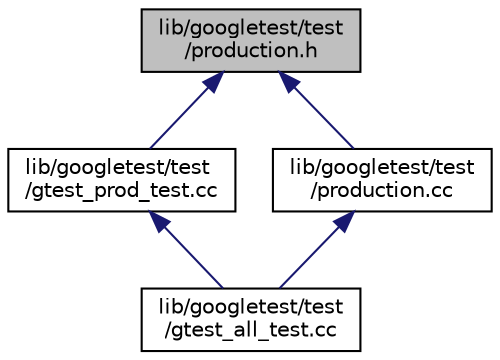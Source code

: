 digraph "lib/googletest/test/production.h"
{
 // INTERACTIVE_SVG=YES
 // LATEX_PDF_SIZE
  bgcolor="transparent";
  edge [fontname="Helvetica",fontsize="10",labelfontname="Helvetica",labelfontsize="10"];
  node [fontname="Helvetica",fontsize="10",shape=record];
  Node1 [label="lib/googletest/test\l/production.h",height=0.2,width=0.4,color="black", fillcolor="grey75", style="filled", fontcolor="black",tooltip=" "];
  Node1 -> Node2 [dir="back",color="midnightblue",fontsize="10",style="solid",fontname="Helvetica"];
  Node2 [label="lib/googletest/test\l/gtest_prod_test.cc",height=0.2,width=0.4,color="black",URL="$gtest__prod__test_8cc.html",tooltip=" "];
  Node2 -> Node3 [dir="back",color="midnightblue",fontsize="10",style="solid",fontname="Helvetica"];
  Node3 [label="lib/googletest/test\l/gtest_all_test.cc",height=0.2,width=0.4,color="black",URL="$gtest__all__test_8cc.html",tooltip=" "];
  Node1 -> Node4 [dir="back",color="midnightblue",fontsize="10",style="solid",fontname="Helvetica"];
  Node4 [label="lib/googletest/test\l/production.cc",height=0.2,width=0.4,color="black",URL="$production_8cc.html",tooltip=" "];
  Node4 -> Node3 [dir="back",color="midnightblue",fontsize="10",style="solid",fontname="Helvetica"];
}
